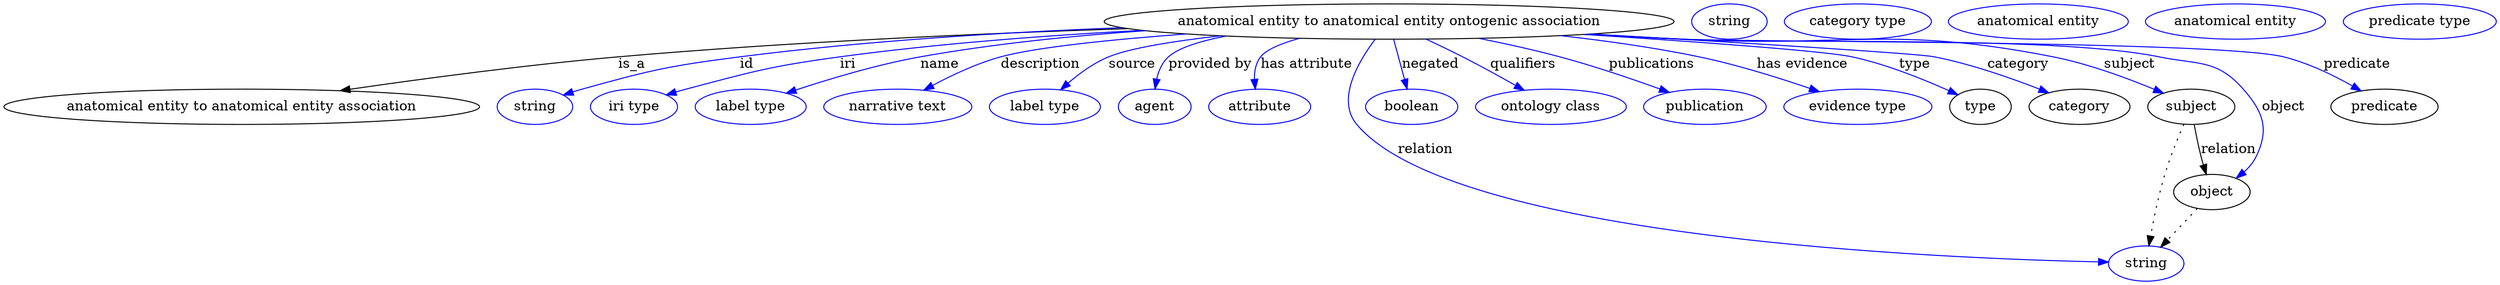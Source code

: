 digraph {
	graph [bb="0,0,2541.4,283"];
	node [label="\N"];
	"anatomical entity to anatomical entity ontogenic association"	[height=0.5,
		label="anatomical entity to anatomical entity ontogenic association",
		pos="1412.4,265",
		width=8.0701];
	"anatomical entity to anatomical entity association"	[height=0.5,
		pos="242.43,178",
		width=6.7341];
	"anatomical entity to anatomical entity ontogenic association" -> "anatomical entity to anatomical entity association"	[label=is_a,
		lp="640.43,221.5",
		pos="e,342.83,194.45 1146,257.76 993.65,252.79 799.08,244.06 626.43,229 533.97,220.94 429.56,207.03 352.98,195.93"];
	id	[color=blue,
		height=0.5,
		label=string,
		pos="541.43,178",
		width=1.0652];
	"anatomical entity to anatomical entity ontogenic association" -> id	[color=blue,
		label=id,
		lp="757.43,221.5",
		pos="e,570.41,189.99 1139.8,258.75 1020,254.08 877.86,245.33 750.43,229 677.98,219.71 659.8,215.57 589.43,196 586.32,195.14 583.12,194.17 \
579.92,193.15",
		style=solid];
	iri	[color=blue,
		height=0.5,
		label="iri type",
		pos="642.43,178",
		width=1.2277];
	"anatomical entity to anatomical entity ontogenic association" -> iri	[color=blue,
		label=iri,
		lp="860.43,221.5",
		pos="e,675.35,190.14 1160.4,256.02 1063.8,250.92 952.7,242.6 852.43,229 781.77,219.42 764.36,214.25 695.43,196 692.06,195.11 688.58,194.13 \
685.1,193.11",
		style=solid];
	name	[color=blue,
		height=0.5,
		label="label type",
		pos="761.43,178",
		width=1.5707];
	"anatomical entity to anatomical entity ontogenic association" -> name	[color=blue,
		label=name,
		lp="954.43,221.5",
		pos="e,797.69,191.88 1164,255.65 1089.8,250.52 1008.5,242.26 934.43,229 890.59,221.15 841.98,206.56 807.48,195.15",
		style=solid];
	description	[color=blue,
		height=0.5,
		label="narrative text",
		pos="911.43,178",
		width=2.0943];
	"anatomical entity to anatomical entity ontogenic association" -> description	[color=blue,
		label=description,
		lp="1056.9,221.5",
		pos="e,938.03,194.94 1205.5,252.34 1129.2,246.64 1052.6,238.85 1016.4,229 992.21,222.4 966.76,210.41 946.97,199.84",
		style=solid];
	source	[color=blue,
		height=0.5,
		label="label type",
		pos="1061.4,178",
		width=1.5707];
	"anatomical entity to anatomical entity ontogenic association" -> source	[color=blue,
		label=source,
		lp="1150.4,221.5",
		pos="e,1077.5,195.36 1240.3,250.44 1192.8,245.03 1148.2,237.93 1126.4,229 1111.2,222.77 1096.5,212 1085,202.05",
		style=solid];
	"provided by"	[color=blue,
		height=0.5,
		label=agent,
		pos="1173.4,178",
		width=1.0291];
	"anatomical entity to anatomical entity ontogenic association" -> "provided by"	[color=blue,
		label="provided by",
		lp="1229.9,221.5",
		pos="e,1173.7,196.29 1246.2,250.18 1219.9,245.16 1197.9,238.32 1187.4,229 1180.9,223.21 1177.3,214.67 1175.4,206.27",
		style=solid];
	"has attribute"	[color=blue,
		height=0.5,
		label=attribute,
		pos="1280.4,178",
		width=1.4443];
	"anatomical entity to anatomical entity ontogenic association" -> "has attribute"	[color=blue,
		label="has attribute",
		lp="1328.4,221.5",
		pos="e,1276,196.01 1321.1,247.91 1302.8,242.84 1287.3,236.55 1281.4,229 1276.4,222.63 1274.9,214.28 1275.1,206.23",
		style=solid];
	relation	[color=blue,
		height=0.5,
		label=string,
		pos="2183.4,18",
		width=1.0652];
	"anatomical entity to anatomical entity ontogenic association" -> relation	[color=blue,
		label=relation,
		lp="1449.4,134.5",
		pos="e,2145.2,19.518 1398.2,246.98 1381.4,224.66 1358.1,185.38 1379.4,160 1477.2,43.578 1975.9,23.262 2134.8,19.736",
		style=solid];
	negated	[color=blue,
		height=0.5,
		label=boolean,
		pos="1435.4,178",
		width=1.2999];
	"anatomical entity to anatomical entity ontogenic association" -> negated	[color=blue,
		label=negated,
		lp="1454.4,221.5",
		pos="e,1430.8,196.18 1417.1,246.8 1420.3,235.05 1424.5,219.24 1428.2,205.84",
		style=solid];
	qualifiers	[color=blue,
		height=0.5,
		label="ontology class",
		pos="1576.4,178",
		width=2.1304];
	"anatomical entity to anatomical entity ontogenic association" -> qualifiers	[color=blue,
		label=qualifiers,
		lp="1548.9,221.5",
		pos="e,1549.5,194.85 1450.1,247.1 1462.1,241.53 1475.4,235.17 1487.4,229 1505.1,219.93 1524.3,209.23 1540.4,200.05",
		style=solid];
	publications	[color=blue,
		height=0.5,
		label=publication,
		pos="1733.4,178",
		width=1.7332];
	"anatomical entity to anatomical entity ontogenic association" -> publications	[color=blue,
		label=publications,
		lp="1680.4,221.5",
		pos="e,1697.3,192.76 1504.2,247.86 1530.9,242.54 1559.9,236.13 1586.4,229 1620.8,219.75 1658.8,206.75 1687.5,196.33",
		style=solid];
	"has evidence"	[color=blue,
		height=0.5,
		label="evidence type",
		pos="1889.4,178",
		width=2.0943];
	"anatomical entity to anatomical entity ontogenic association" -> "has evidence"	[color=blue,
		label="has evidence",
		lp="1833.9,221.5",
		pos="e,1850.3,193.46 1587.6,250.61 1633.7,245.45 1683.2,238.44 1728.4,229 1766.9,220.98 1809.2,207.64 1840.8,196.75",
		style=solid];
	type	[height=0.5,
		pos="2014.4,178",
		width=0.86659];
	"anatomical entity to anatomical entity ontogenic association" -> type	[color=blue,
		label=type,
		lp="1948.4,221.5",
		pos="e,1991.1,190.46 1611.3,251.87 1727.8,244.3 1857.4,234.9 1884.4,229 1918.8,221.51 1956.1,206.4 1981.8,194.74",
		style=solid];
	category	[height=0.5,
		pos="2115.4,178",
		width=1.4263];
	"anatomical entity to anatomical entity ontogenic association" -> category	[color=blue,
		label=category,
		lp="2053.9,221.5",
		pos="e,2084.3,192.31 1618.7,252.29 1769.6,243.52 1951,232.46 1968.4,229 2005.4,221.69 2045.8,207.47 2074.9,196.05",
		style=solid];
	subject	[height=0.5,
		pos="2229.4,178",
		width=1.2277];
	"anatomical entity to anatomical entity ontogenic association" -> subject	[color=blue,
		label=subject,
		lp="2167.4,221.5",
		pos="e,2201.2,191.89 1616.6,252.19 1648.6,250.4 1681.4,248.62 1712.4,247 1796.2,242.63 2007.2,245.28 2089.4,229 2125.2,221.92 2164.2,\
207.42 2191.9,195.85",
		style=solid];
	object	[height=0.5,
		pos="2250.4,91",
		width=1.0832];
	"anatomical entity to anatomical entity ontogenic association" -> object	[color=blue,
		label=object,
		lp="2323.4,178",
		pos="e,2275.3,105.25 1614.1,252.03 1647,250.24 1680.6,248.49 1712.4,247 1820.2,241.95 2091.8,250.82 2197.4,229 2237.1,220.8 2255.8,226.51 \
2282.4,196 2303,172.51 2309.1,155.03 2295.4,127 2292.6,121.17 2288.2,116.02 2283.3,111.6",
		style=solid];
	predicate	[height=0.5,
		pos="2426.4,178",
		width=1.5165];
	"anatomical entity to anatomical entity ontogenic association" -> predicate	[color=blue,
		label=predicate,
		lp="2398.4,221.5",
		pos="e,2402.6,194.2 1612.5,251.91 1645.9,250.11 1680.1,248.39 1712.4,247 1780.3,244.08 2257.5,245.19 2323.4,229 2348.3,222.91 2374.1,\
210.31 2393.7,199.29",
		style=solid];
	association_type	[color=blue,
		height=0.5,
		label=string,
		pos="1759.4,265",
		width=1.0652];
	association_category	[color=blue,
		height=0.5,
		label="category type",
		pos="1890.4,265",
		width=2.0762];
	subject -> relation	[pos="e,2186.2,36.136 2221.8,160.24 2215.9,146.64 2207.8,126.88 2202.4,109 2196.2,88.265 2191.2,64.241 2187.9,46.231",
		style=dotted];
	subject -> object	[label=relation,
		lp="2267.4,134.5",
		pos="e,2244.7,108.98 2232.4,159.77 2234.2,150.09 2236.7,137.8 2239.4,127 2240.1,124.32 2240.9,121.53 2241.7,118.76"];
	"anatomical entity to anatomical entity ontogenic association_subject"	[color=blue,
		height=0.5,
		label="anatomical entity",
		pos="2074.4,265",
		width=2.5456];
	object -> relation	[pos="e,2198.3,34.713 2235.6,74.243 2226.6,64.775 2215.1,52.56 2205.2,42.024",
		style=dotted];
	"anatomical entity to anatomical entity ontogenic association_object"	[color=blue,
		height=0.5,
		label="anatomical entity",
		pos="2275.4,265",
		width=2.5456];
	"anatomical entity to anatomical entity ontogenic association_predicate"	[color=blue,
		height=0.5,
		label="predicate type",
		pos="2463.4,265",
		width=2.1665];
}
